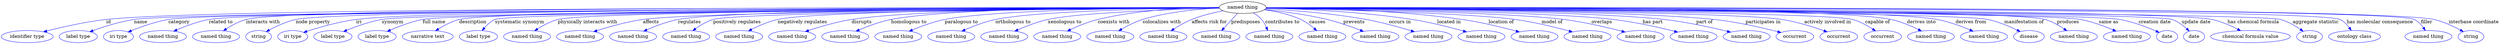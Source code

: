 digraph {
	graph [bb="0,0,5955.6,122"];
	node [label="\N"];
	"named thing"	 [height=0.5,
		label="named thing",
		pos="2961.5,104",
		width=1.5019];
	id	 [color=blue,
		height=0.5,
		label="identifier type",
		pos="59.471,18",
		width=1.652];
	"named thing" -> id	 [color=blue,
		label=id,
		lp="267.92,61",
		pos="e,100.35,31.155 2907.2,103.62 2537.3,100.96 397.54,84.916 261.58,68 209.06,61.465 150.5,46.048 109.99,34.047",
		style=solid];
	name	 [color=blue,
		height=0.5,
		label="label type",
		pos="181.47,18",
		width=1.2425];
	"named thing" -> name	 [color=blue,
		label=name,
		lp="345.63,61",
		pos="e,211.79,31.305 2907.4,103.74 2543.5,101.9 461.64,90.44 330.15,68 292.17,61.517 250.75,46.924 221.3,35.168",
		style=solid];
	category	 [color=blue,
		height=0.5,
		label="iri type",
		pos="279.47,18",
		width=0.9834];
	"named thing" -> category	 [color=blue,
		label=category,
		lp="436.57,61",
		pos="e,305.13,30.843 2907.4,103.74 2550,101.99 539.21,91.096 412.28,68 377.74,61.715 340.5,46.935 314.27,35.064",
		style=solid];
	"related to"	 [color=blue,
		height=0.5,
		label="named thing",
		pos="386.47,18",
		width=1.5019];
	"named thing" -> "related to"	 [color=blue,
		label="related to",
		lp="535.71,61",
		pos="e,415.21,33.32 2907.2,103.77 2557.2,102.25 630.36,92.735 509,68 479.52,61.991 448.13,49.046 424.51,37.833",
		style=solid];
	"interacts with"	 [color=blue,
		height=0.5,
		label="named thing",
		pos="512.47,18",
		width=1.5019];
	"named thing" -> "interacts with"	 [color=blue,
		label="interacts with",
		lp="636.38,61",
		pos="e,533.81,34.761 2907.2,103.96 2564.5,103.59 712.4,100.13 597.66,68 577.74,62.421 557.67,50.994 542.02,40.471",
		style=solid];
	"node property"	 [color=blue,
		height=0.5,
		label=string,
		pos="614.47,18",
		width=0.8403];
	"named thing" -> "node property"	 [color=blue,
		label="node property",
		lp="753.54,61",
		pos="e,634.83,31.635 2907.2,103.81 2574.8,102.59 824.06,94.866 714.33,68 688.97,61.79 662.66,48.277 643.41,36.863",
		style=solid];
	iri	 [color=blue,
		height=0.5,
		label="iri type",
		pos="698.47,18",
		width=0.9834];
	"named thing" -> iri	 [color=blue,
		label=iri,
		lp="866.69,61",
		pos="e,725.74,29.759 2907.3,103.88 2598.5,103.07 1067.7,97.578 860.03,68 806.42,60.366 793.75,53.395 742.47,36 740.08,35.188 737.63,34.313 \
735.17,33.401",
		style=solid];
	synonym	 [color=blue,
		height=0.5,
		label="label type",
		pos="796.47,18",
		width=1.2425];
	"named thing" -> synonym	 [color=blue,
		label=synonym,
		lp="948.14,61",
		pos="e,824.02,32.334 2907.3,103.59 2593.7,101.17 1022.1,88.076 922.13,68 891.04,61.756 857.78,48.182 833.29,36.751",
		style=solid];
	"full name"	 [color=blue,
		height=0.5,
		label="label type",
		pos="903.47,18",
		width=1.2425];
	"named thing" -> "full name"	 [color=blue,
		label="full name",
		lp="1047.1,61",
		pos="e,929.85,32.805 2907.4,103.58 2603.2,101.17 1114.9,88.332 1020.2,68 991.73,61.882 961.55,48.76 939.01,37.494",
		style=solid];
	description	 [color=blue,
		height=0.5,
		label="narrative text",
		pos="1023.5,18",
		width=1.5834];
	"named thing" -> description	 [color=blue,
		label=description,
		lp="1141.6,61",
		pos="e,1045.3,34.734 2907,103.71 2610.3,102 1198.9,92.636 1110.3,68 1090,62.382 1069.6,50.953 1053.6,40.439",
		style=solid];
	"systematic synonym"	 [color=blue,
		height=0.5,
		label="label type",
		pos="1143.5,18",
		width=1.2425];
	"named thing" -> "systematic synonym"	 [color=blue,
		label="systematic synonym",
		lp="1256.4,61",
		pos="e,1156.8,35.376 2907.2,103.41 2614.8,100.19 1239.2,84.186 1198.5,68 1185.3,62.725 1173.2,52.692 1163.8,42.989",
		style=solid];
	"physically interacts with"	 [color=blue,
		height=0.5,
		label="named thing",
		pos="1260.5,18",
		width=1.5019];
	"named thing" -> "physically interacts with"	 [color=blue,
		label="physically interacts with",
		lp="1418.9,61",
		pos="e,1282.6,34.469 2907.1,103.52 2634.3,101.05 1426.2,88.936 1349.6,68 1328.8,62.317 1307.7,50.766 1291.2,40.196",
		style=solid];
	affects	 [color=blue,
		height=0.5,
		label="named thing",
		pos="1386.5,18",
		width=1.5019];
	"named thing" -> affects	 [color=blue,
		label=affects,
		lp="1567,61",
		pos="e,1421.5,31.879 2907.1,103.5 2664.2,101.12 1684,90.229 1548.4,68 1507.8,61.336 1463.1,47.004 1431,35.386",
		style=solid];
	regulates	 [color=blue,
		height=0.5,
		label="named thing",
		pos="1512.5,18",
		width=1.5019];
	"named thing" -> regulates	 [color=blue,
		label=regulates,
		lp="1659.7,61",
		pos="e,1541.5,33.453 2907.2,103.69 2673.7,102.19 1759.7,94.644 1633.9,68 1604.9,61.851 1574,49.042 1550.7,37.928",
		style=solid];
	"positively regulates"	 [color=blue,
		height=0.5,
		label="named thing",
		pos="1638.5,18",
		width=1.5019];
	"named thing" -> "positively regulates"	 [color=blue,
		label="positively regulates",
		lp="1773.1,61",
		pos="e,1658.6,34.908 2907.3,103.22 2675.4,99.805 1775.8,85.46 1718.2,68 1699.7,62.37 1681.2,51.211 1666.7,40.861",
		style=solid];
	"negatively regulates"	 [color=blue,
		height=0.5,
		label="named thing",
		pos="1764.5,18",
		width=1.5019];
	"named thing" -> "negatively regulates"	 [color=blue,
		label="negatively regulates",
		lp="1926.6,61",
		pos="e,1790.3,33.9 2907.4,103.51 2701.3,101.45 1971.2,92.474 1870.1,68 1845.2,61.955 1819,49.66 1799,38.775",
		style=solid];
	disrupts	 [color=blue,
		height=0.5,
		label="named thing",
		pos="1890.5,18",
		width=1.5019];
	"named thing" -> disrupts	 [color=blue,
		label=disrupts,
		lp="2062.6,61",
		pos="e,1923.9,32.227 2907.2,102.78 2722.6,98.485 2125.2,83.539 2040.1,68 2003.2,61.253 1962.9,47.406 1933.5,35.991",
		style=solid];
	"homologous to"	 [color=blue,
		height=0.5,
		label="named thing",
		pos="2016.5,18",
		width=1.5019];
	"named thing" -> "homologous to"	 [color=blue,
		label="homologous to",
		lp="2172.3,61",
		pos="e,2043.9,33.565 2907.4,102.82 2735.1,98.907 2205.1,85.563 2129.9,68 2103,61.738 2074.7,49.231 2053,38.293",
		style=solid];
	"paralogous to"	 [color=blue,
		height=0.5,
		label="named thing",
		pos="2142.5,18",
		width=1.5019];
	"named thing" -> "paralogous to"	 [color=blue,
		label="paralogous to",
		lp="2299.4,61",
		pos="e,2171.1,33.487 2907.3,103.65 2765,102.33 2383.4,96.194 2260.7,68 2232.7,61.585 2203,48.994 2180.4,38.052",
		style=solid];
	"orthologous to"	 [color=blue,
		height=0.5,
		label="named thing",
		pos="2268.5,18",
		width=1.5019];
	"named thing" -> "orthologous to"	 [color=blue,
		label="orthologous to",
		lp="2422.1,61",
		pos="e,2296.2,33.651 2907.2,103.08 2782.8,100.58 2480,92.146 2381.2,68 2354.7,61.535 2326.8,49.153 2305.3,38.329",
		style=solid];
	"xenologous to"	 [color=blue,
		height=0.5,
		label="named thing",
		pos="2394.5,18",
		width=1.5019];
	"named thing" -> "xenologous to"	 [color=blue,
		label="xenologous to",
		lp="2543.9,61",
		pos="e,2421.7,33.766 2907.5,102.13 2803.4,98.123 2578.5,87.475 2503.5,68 2478.2,61.415 2451.4,49.236 2430.8,38.547",
		style=solid];
	"coexists with"	 [color=blue,
		height=0.5,
		label="named thing",
		pos="2520.5,18",
		width=1.5019];
	"named thing" -> "coexists with"	 [color=blue,
		label="coexists with",
		lp="2657.2,61",
		pos="e,2546,34.077 2908.1,100.72 2826,95.281 2672.6,83.438 2620,68 2597.2,61.312 2573.3,49.523 2554.7,39.072",
		style=solid];
	"colocalizes with"	 [color=blue,
		height=0.5,
		label="named thing",
		pos="2646.5,18",
		width=1.5019];
	"named thing" -> "colocalizes with"	 [color=blue,
		label="colocalizes with",
		lp="2770.8,61",
		pos="e,2667.5,34.84 2909.7,98.659 2850.6,92.114 2757.8,80.362 2724.9,68 2707.5,61.465 2689.9,50.697 2675.8,40.825",
		style=solid];
	"affects risk for"	 [color=blue,
		height=0.5,
		label="named thing",
		pos="2772.5,18",
		width=1.5019];
	"named thing" -> "affects risk for"	 [color=blue,
		label="affects risk for",
		lp="2882.2,61",
		pos="e,2792,35.029 2915.8,94.231 2892.7,88.333 2864.6,79.673 2841.1,68 2826.6,60.82 2811.9,50.614 2799.9,41.292",
		style=solid];
	predisposes	 [color=blue,
		height=0.5,
		label="named thing",
		pos="2898.5,18",
		width=1.5019];
	"named thing" -> predisposes	 [color=blue,
		label=predisposes,
		lp="2967.1,61",
		pos="e,2911.3,35.502 2948.4,86.181 2939.4,73.876 2927.3,57.325 2917.2,43.611",
		style=solid];
	"contributes to"	 [color=blue,
		height=0.5,
		label="named thing",
		pos="3024.5,18",
		width=1.5019];
	"named thing" -> "contributes to"	 [color=blue,
		label="contributes to",
		lp="3048.8,61",
		pos="e,3018.7,36.129 2984,87.261 2990.6,81.656 2997.3,75.03 3002.5,68 3007.4,61.223 3011.6,53.148 3014.9,45.486",
		style=solid];
	causes	 [color=blue,
		height=0.5,
		label="named thing",
		pos="3150.5,18",
		width=1.5019];
	"named thing" -> causes	 [color=blue,
		label=causes,
		lp="3131.7,61",
		pos="e,3133.9,35.511 3010,95.785 3035.3,90.234 3066.1,81.415 3091.5,68 3104,61.362 3116.3,51.677 3126.3,42.596",
		style=solid];
	prevents	 [color=blue,
		height=0.5,
		label="named thing",
		pos="3276.5,18",
		width=1.5019];
	"named thing" -> prevents	 [color=blue,
		label=prevents,
		lp="3216.2,61",
		pos="e,3245.3,32.87 3012.1,97.447 3051.4,91.669 3107.1,81.975 3154.5,68 3182.4,59.779 3212.6,47.41 3236,37.03",
		style=solid];
	"occurs in"	 [color=blue,
		height=0.5,
		label="named thing",
		pos="3402.5,18",
		width=1.5019];
	"named thing" -> "occurs in"	 [color=blue,
		label="occurs in",
		lp="3322.9,61",
		pos="e,3366,31.499 3014.4,100.06 3071.5,95.173 3164.6,85.281 3243.5,68 3282.1,59.529 3324.8,45.847 3356.2,34.935",
		style=solid];
	"located in"	 [color=blue,
		height=0.5,
		label="named thing",
		pos="3528.5,18",
		width=1.5019];
	"named thing" -> "located in"	 [color=blue,
		label="located in",
		lp="3438.9,61",
		pos="e,3490.5,31.003 3015.3,102.18 3091.1,98.9 3233.3,90.156 3352.5,68 3396.5,59.806 3445.5,45.459 3480.5,34.229",
		style=solid];
	"location of"	 [color=blue,
		height=0.5,
		label="named thing",
		pos="3654.5,18",
		width=1.5019];
	"named thing" -> "location of"	 [color=blue,
		label="location of",
		lp="3562.6,61",
		pos="e,3616.2,30.829 3015.1,101.49 3127.4,96.012 3384.1,82.351 3470.5,68 3517.3,60.217 3569.5,45.448 3606.3,33.97",
		style=solid];
	"model of"	 [color=blue,
		height=0.5,
		label="named thing",
		pos="3780.5,18",
		width=1.5019];
	"named thing" -> "model of"	 [color=blue,
		label="model of",
		lp="3683.5,61",
		pos="e,3742.6,30.876 3015.7,102.34 3148.1,98.041 3485.2,85.676 3596.5,68 3643.5,60.521 3695.9,45.641 3732.6,34.05",
		style=solid];
	overlaps	 [color=blue,
		height=0.5,
		label="named thing",
		pos="3906.5,18",
		width=1.5019];
	"named thing" -> overlaps	 [color=blue,
		label=overlaps,
		lp="3807.2,61",
		pos="e,3867.6,30.684 3015.5,102.76 3164.3,99.114 3577.8,87.493 3712.5,68 3762.7,60.728 3818.7,45.495 3857.6,33.743",
		style=solid];
	"has part"	 [color=blue,
		height=0.5,
		label="named thing",
		pos="4032.5,18",
		width=1.5019];
	"named thing" -> "has part"	 [color=blue,
		label="has part",
		lp="3928.4,61",
		pos="e,3993.5,30.552 3015.6,103.13 3180.4,100.25 3675.1,89.969 3834.5,68 3886.3,60.859 3944.1,45.348 3983.8,33.483",
		style=solid];
	"part of"	 [color=blue,
		height=0.5,
		label="named thing",
		pos="4158.5,18",
		width=1.5019];
	"named thing" -> "part of"	 [color=blue,
		label="part of",
		lp="4046.9,61",
		pos="e,4119.1,30.409 3015.6,103.37 3195.2,101.08 3770.6,91.986 3954.5,68 4008.3,60.985 4068.4,45.243 4109.4,33.283",
		style=solid];
	"participates in"	 [color=blue,
		height=0.5,
		label=occurrent,
		pos="4274.5,18",
		width=1.2082];
	"named thing" -> "participates in"	 [color=blue,
		label="participates in",
		lp="4190.9,61",
		pos="e,4241.6,29.852 3015.7,103.5 3208.7,101.5 3861.9,93.025 4069.5,68 4138,59.736 4154.9,54.244 4221.5,36 4224.9,35.073 4228.3,34.05 \
4231.8,32.976",
		style=solid];
	"actively involved in"	 [color=blue,
		height=0.5,
		label=occurrent,
		pos="4379.5,18",
		width=1.2082];
	"named thing" -> "actively involved in"	 [color=blue,
		label="actively involved in",
		lp="4343.1,61",
		pos="e,4349.6,31.288 3015.7,103.44 3243.1,100.94 4113.6,90.013 4234.5,68 4271.4,61.269 4311.7,46.776 4340.4,35.118",
		style=solid];
	"capable of"	 [color=blue,
		height=0.5,
		label=occurrent,
		pos="4484.5,18",
		width=1.2082];
	"named thing" -> "capable of"	 [color=blue,
		label="capable of",
		lp="4463.4,61",
		pos="e,4464.7,34.198 3015.9,103.43 3270.6,100.65 4334.9,87.897 4402.5,68 4421.9,62.293 4441.3,50.781 4456.3,40.241",
		style=solid];
	"derives into"	 [color=blue,
		height=0.5,
		label="named thing",
		pos="4600.5,18",
		width=1.5019];
	"named thing" -> "derives into"	 [color=blue,
		label="derives into",
		lp="4568.3,61",
		pos="e,4575.1,33.976 3015.9,103.37 3280.5,100.21 4423.2,85.612 4496.5,68 4521,62.101 4546.6,49.891 4566.3,39.014",
		style=solid];
	"derives from"	 [color=blue,
		height=0.5,
		label="named thing",
		pos="4726.5,18",
		width=1.5019];
	"named thing" -> "derives from"	 [color=blue,
		label="derives from",
		lp="4686,61",
		pos="e,4697.6,33.499 3015.6,103.38 3290.8,100.13 4526.1,84.666 4605.5,68 4634.4,61.927 4665.2,49.116 4688.4,37.983",
		style=solid];
	"manifestation of"	 [color=blue,
		height=0.5,
		label=disease,
		pos="4834.5,18",
		width=0.99011];
	"named thing" -> "manifestation of"	 [color=blue,
		label="manifestation of",
		lp="4812.2,61",
		pos="e,4811.6,31.842 3015.7,103.52 3303.2,100.86 4640.2,87.53 4725.5,68 4752.9,61.722 4781.7,48.157 4802.8,36.739",
		style=solid];
	produces	 [color=blue,
		height=0.5,
		label="named thing",
		pos="4942.5,18",
		width=1.5019];
	"named thing" -> produces	 [color=blue,
		label=produces,
		lp="4917.7,61",
		pos="e,4922.3,34.729 3015.9,103.78 3317.3,102.45 4770.7,94.686 4861.5,68 4880.4,62.427 4899.3,51.157 4914.1,40.725",
		style=solid];
	"same as"	 [color=blue,
		height=0.5,
		label="named thing",
		pos="5068.5,18",
		width=1.5019];
	"named thing" -> "same as"	 [color=blue,
		label="same as",
		lp="5014.4,61",
		pos="e,5039.6,33.532 3015.8,103.59 3324.7,101.16 4850.4,88.181 4947.5,68 4976.4,61.982 5007.2,49.17 5030.5,38.023",
		style=solid];
	"creation date"	 [color=blue,
		height=0.5,
		label=date,
		pos="5167.5,18",
		width=0.75];
	"named thing" -> "creation date"	 [color=blue,
		label="creation date",
		lp="5123.4,61",
		pos="e,5146.2,29.391 3015.7,103.55 3332.9,100.86 4938,86.398 5040.5,68 5075,61.796 5112.1,46.04 5137.2,33.858",
		style=solid];
	"update date"	 [color=blue,
		height=0.5,
		label=date,
		pos="5239.5,18",
		width=0.75];
	"named thing" -> "update date"	 [color=blue,
		label="update date",
		lp="5225.5,61",
		pos="e,5223.4,32.548 3015.6,103.53 3348.9,100.59 5110.6,84.32 5163.5,68 5182.5,62.142 5201.2,49.956 5215.3,39.082",
		style=solid];
	"has chemical formula"	 [color=blue,
		height=0.5,
		label="chemical formula value",
		pos="5378.5,18",
		width=2.5997];
	"named thing" -> "has chemical formula"	 [color=blue,
		label="has chemical formula",
		lp="5365.7,61",
		pos="e,5347.8,35.029 3015.6,103.74 3352.2,102.08 5148.2,92.108 5261.5,68 5288.3,62.285 5316.7,50.339 5338.7,39.557",
		style=solid];
	"aggregate statistic"	 [color=blue,
		height=0.5,
		label=string,
		pos="5520.5,18",
		width=0.8403];
	"named thing" -> "aggregate statistic"	 [color=blue,
		label="aggregate statistic",
		lp="5514.8,61",
		pos="e,5501.7,32.107 3015.6,103.96 3366.6,103.6 5309.9,100.17 5430.5,68 5453.1,61.955 5476.2,48.982 5493.3,37.766",
		style=solid];
	"has molecular consequence"	 [color=blue,
		height=0.5,
		label="ontology class",
		pos="5629.5,18",
		width=1.6931];
	"named thing" -> "has molecular consequence"	 [color=blue,
		label="has molecular consequence",
		lp="5670,61",
		pos="e,5614.4,35.688 3015.7,103.75 3384.3,102 5507.4,90.949 5569.5,68 5583.6,62.79 5596.7,52.728 5607.1,42.988",
		style=solid];
	filler	 [color=blue,
		height=0.5,
		label="named thing",
		pos="5805.5,18",
		width=1.5019];
	"named thing" -> filler	 [color=blue,
		label=filler,
		lp="5786.7,61",
		pos="e,5792,35.665 3015.8,103.83 3399.2,102.58 5684.4,94.019 5750.5,68 5763.6,62.811 5775.6,52.891 5785,43.245",
		style=solid];
	"interbase coordinate"	 [color=blue,
		height=0.5,
		label=string,
		pos="5907.5,18",
		width=0.8403];
	"named thing" -> "interbase coordinate"	 [color=blue,
		label="interbase coordinate",
		lp="5899,61",
		pos="e,5886.6,31.427 3015.8,103.64 3403.2,101.01 5733,84.529 5803.5,68 5830,61.771 5857.8,48.025 5877.9,36.52",
		style=solid];
}
